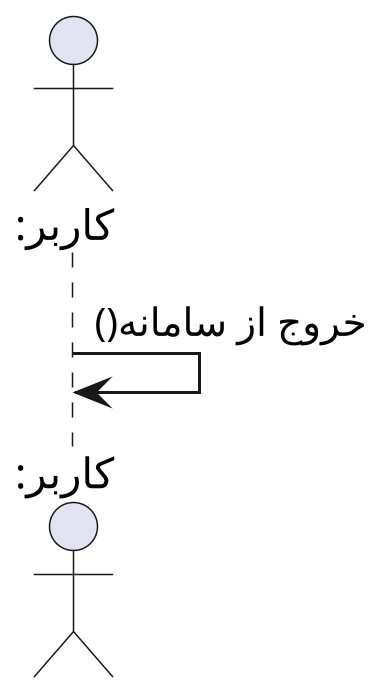 @startuml join_chanel


scale 3
skinparam ActorFontName B Nazanin
skinparam ParticipantFontName B Nazanin
skinparam DefaultFontName B Nazanin
skinparam SequenceGroupHeaderFontName Arial
skinparam DefaultTextAlignment left

 
actor "کاربر:" as user

user -> user : خروج از سامانه()


@enduml